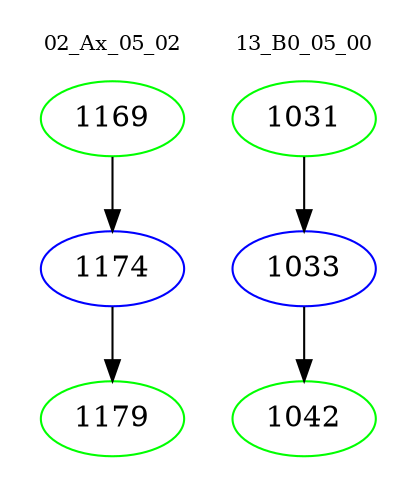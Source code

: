 digraph{
subgraph cluster_0 {
color = white
label = "02_Ax_05_02";
fontsize=10;
T0_1169 [label="1169", color="green"]
T0_1169 -> T0_1174 [color="black"]
T0_1174 [label="1174", color="blue"]
T0_1174 -> T0_1179 [color="black"]
T0_1179 [label="1179", color="green"]
}
subgraph cluster_1 {
color = white
label = "13_B0_05_00";
fontsize=10;
T1_1031 [label="1031", color="green"]
T1_1031 -> T1_1033 [color="black"]
T1_1033 [label="1033", color="blue"]
T1_1033 -> T1_1042 [color="black"]
T1_1042 [label="1042", color="green"]
}
}
